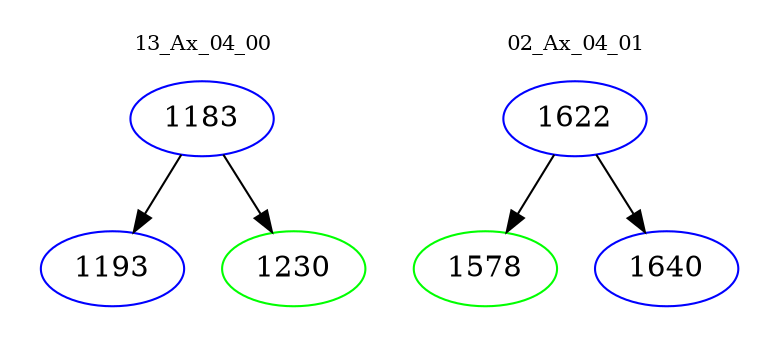 digraph{
subgraph cluster_0 {
color = white
label = "13_Ax_04_00";
fontsize=10;
T0_1183 [label="1183", color="blue"]
T0_1183 -> T0_1193 [color="black"]
T0_1193 [label="1193", color="blue"]
T0_1183 -> T0_1230 [color="black"]
T0_1230 [label="1230", color="green"]
}
subgraph cluster_1 {
color = white
label = "02_Ax_04_01";
fontsize=10;
T1_1622 [label="1622", color="blue"]
T1_1622 -> T1_1578 [color="black"]
T1_1578 [label="1578", color="green"]
T1_1622 -> T1_1640 [color="black"]
T1_1640 [label="1640", color="blue"]
}
}
